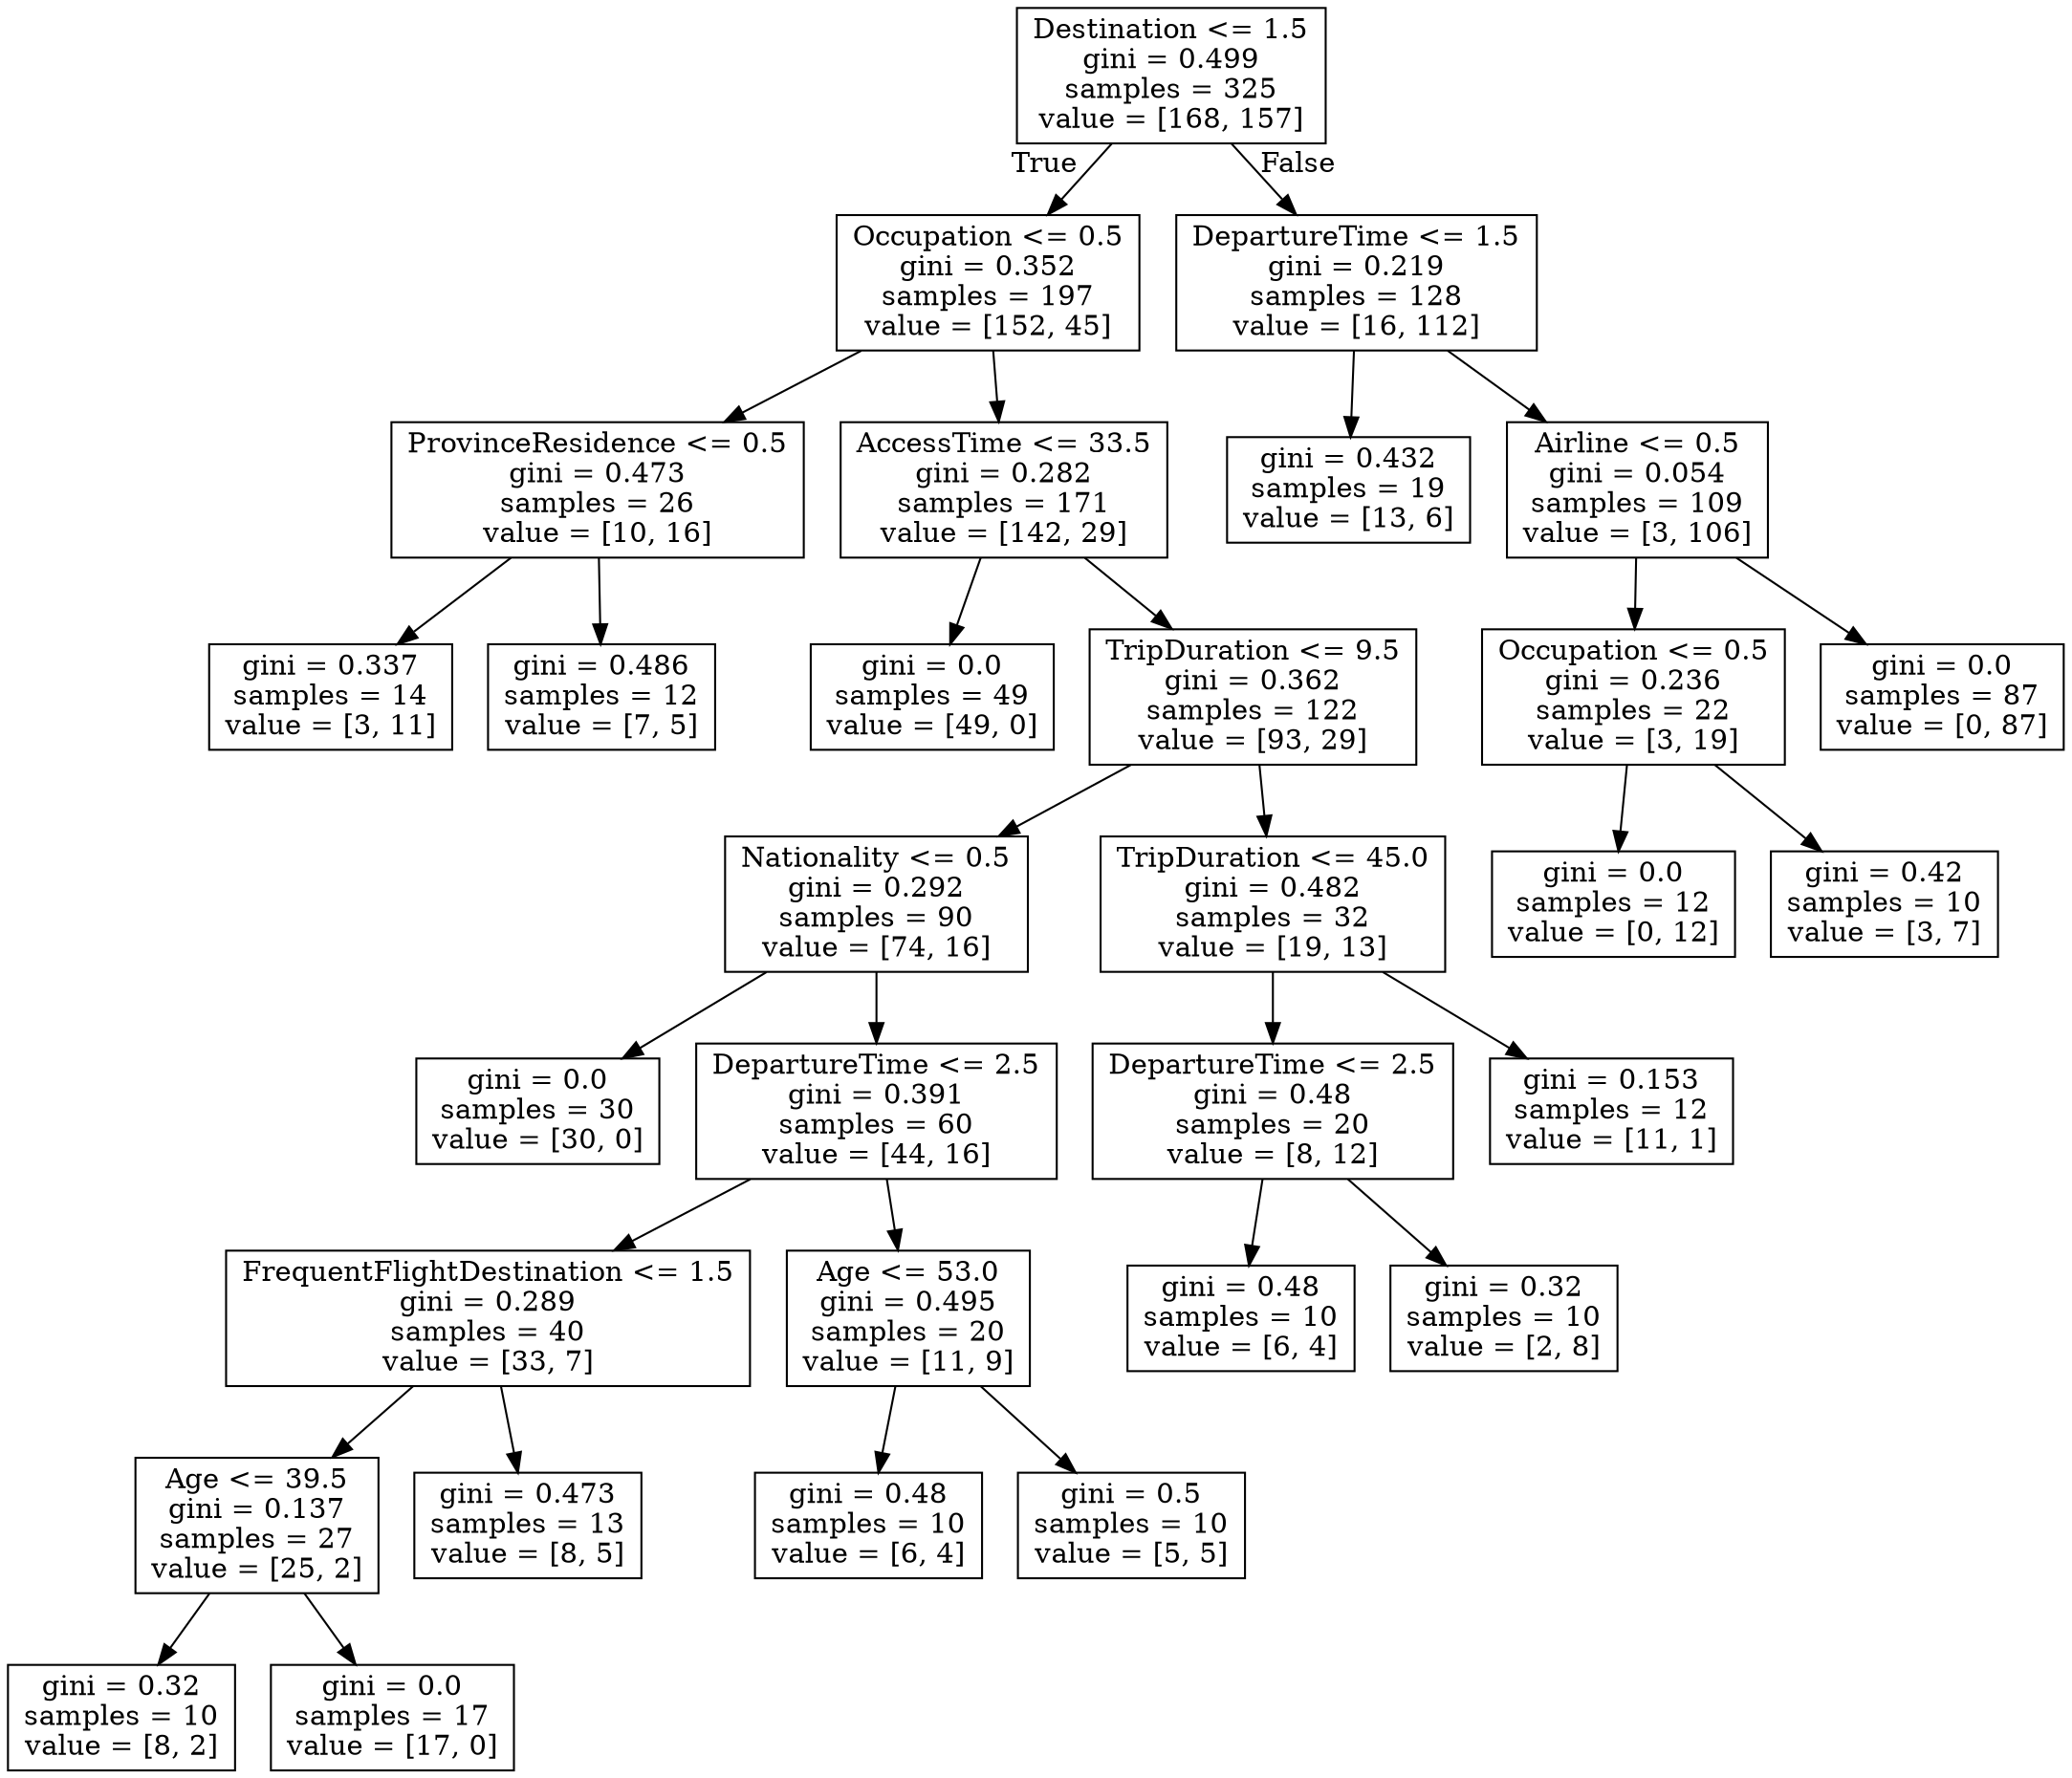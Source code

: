 digraph Tree {
node [shape=box] ;
0 [label="Destination <= 1.5\ngini = 0.499\nsamples = 325\nvalue = [168, 157]"] ;
1 [label="Occupation <= 0.5\ngini = 0.352\nsamples = 197\nvalue = [152, 45]"] ;
0 -> 1 [labeldistance=2.5, labelangle=45, headlabel="True"] ;
2 [label="ProvinceResidence <= 0.5\ngini = 0.473\nsamples = 26\nvalue = [10, 16]"] ;
1 -> 2 ;
3 [label="gini = 0.337\nsamples = 14\nvalue = [3, 11]"] ;
2 -> 3 ;
4 [label="gini = 0.486\nsamples = 12\nvalue = [7, 5]"] ;
2 -> 4 ;
5 [label="AccessTime <= 33.5\ngini = 0.282\nsamples = 171\nvalue = [142, 29]"] ;
1 -> 5 ;
6 [label="gini = 0.0\nsamples = 49\nvalue = [49, 0]"] ;
5 -> 6 ;
7 [label="TripDuration <= 9.5\ngini = 0.362\nsamples = 122\nvalue = [93, 29]"] ;
5 -> 7 ;
8 [label="Nationality <= 0.5\ngini = 0.292\nsamples = 90\nvalue = [74, 16]"] ;
7 -> 8 ;
9 [label="gini = 0.0\nsamples = 30\nvalue = [30, 0]"] ;
8 -> 9 ;
10 [label="DepartureTime <= 2.5\ngini = 0.391\nsamples = 60\nvalue = [44, 16]"] ;
8 -> 10 ;
11 [label="FrequentFlightDestination <= 1.5\ngini = 0.289\nsamples = 40\nvalue = [33, 7]"] ;
10 -> 11 ;
12 [label="Age <= 39.5\ngini = 0.137\nsamples = 27\nvalue = [25, 2]"] ;
11 -> 12 ;
13 [label="gini = 0.32\nsamples = 10\nvalue = [8, 2]"] ;
12 -> 13 ;
14 [label="gini = 0.0\nsamples = 17\nvalue = [17, 0]"] ;
12 -> 14 ;
15 [label="gini = 0.473\nsamples = 13\nvalue = [8, 5]"] ;
11 -> 15 ;
16 [label="Age <= 53.0\ngini = 0.495\nsamples = 20\nvalue = [11, 9]"] ;
10 -> 16 ;
17 [label="gini = 0.48\nsamples = 10\nvalue = [6, 4]"] ;
16 -> 17 ;
18 [label="gini = 0.5\nsamples = 10\nvalue = [5, 5]"] ;
16 -> 18 ;
19 [label="TripDuration <= 45.0\ngini = 0.482\nsamples = 32\nvalue = [19, 13]"] ;
7 -> 19 ;
20 [label="DepartureTime <= 2.5\ngini = 0.48\nsamples = 20\nvalue = [8, 12]"] ;
19 -> 20 ;
21 [label="gini = 0.48\nsamples = 10\nvalue = [6, 4]"] ;
20 -> 21 ;
22 [label="gini = 0.32\nsamples = 10\nvalue = [2, 8]"] ;
20 -> 22 ;
23 [label="gini = 0.153\nsamples = 12\nvalue = [11, 1]"] ;
19 -> 23 ;
24 [label="DepartureTime <= 1.5\ngini = 0.219\nsamples = 128\nvalue = [16, 112]"] ;
0 -> 24 [labeldistance=2.5, labelangle=-45, headlabel="False"] ;
25 [label="gini = 0.432\nsamples = 19\nvalue = [13, 6]"] ;
24 -> 25 ;
26 [label="Airline <= 0.5\ngini = 0.054\nsamples = 109\nvalue = [3, 106]"] ;
24 -> 26 ;
27 [label="Occupation <= 0.5\ngini = 0.236\nsamples = 22\nvalue = [3, 19]"] ;
26 -> 27 ;
28 [label="gini = 0.0\nsamples = 12\nvalue = [0, 12]"] ;
27 -> 28 ;
29 [label="gini = 0.42\nsamples = 10\nvalue = [3, 7]"] ;
27 -> 29 ;
30 [label="gini = 0.0\nsamples = 87\nvalue = [0, 87]"] ;
26 -> 30 ;
}